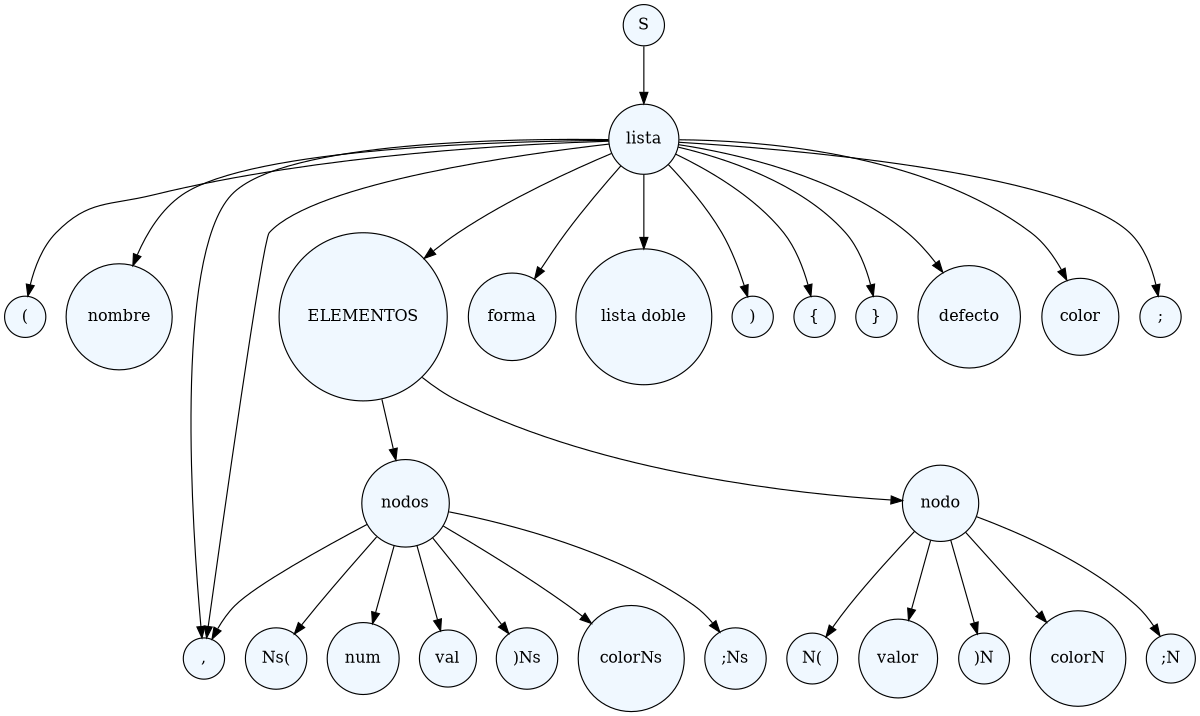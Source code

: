digraph "Arbol De Derivacion" {
	rankdir=same size=8
	node [fillcolor=Aliceblue style=filled]
	node [shape=circle]
	S -> lista [label=" "]
	lista -> "(" [label=" "]
	lista -> <nombre> [label=" "]
	lista -> <,> [label=" "]
	lista -> <forma> [label=" "]
	lista -> <,> [label=" "]
	lista -> <lista doble> [label=" "]
	lista -> ")" [label=" "]
	lista -> "{" [label=" "]
	lista -> <ELEMENTOS> [label=" "]
	lista -> "}" [label=" "]
	lista -> <defecto> [label=" "]
	lista -> <color> [label=" "]
	lista -> ";" [label=" "]
	ELEMENTOS -> <nodo> [label=" "]
	ELEMENTOS -> <nodos> [label=" "]
	<nodo> -> "N(" [label=" "]
	<nodo> -> <valor> [label=" "]
	<nodo> -> ")N" [label=" "]
	<nodo> -> colorN [label=" "]
	<nodo> -> ";N" [label=" "]
	<nodos> -> "Ns(" [label=" "]
	<nodos> -> <num> [label=" "]
	<nodos> -> <,> [label=" "]
	<nodos> -> <val> [label=" "]
	<nodos> -> ")Ns" [label=" "]
	<nodos> -> colorNs [label=" "]
	<nodos> -> ";Ns" [label=" "]
}

